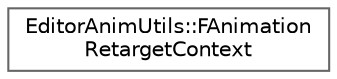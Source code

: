 digraph "Graphical Class Hierarchy"
{
 // INTERACTIVE_SVG=YES
 // LATEX_PDF_SIZE
  bgcolor="transparent";
  edge [fontname=Helvetica,fontsize=10,labelfontname=Helvetica,labelfontsize=10];
  node [fontname=Helvetica,fontsize=10,shape=box,height=0.2,width=0.4];
  rankdir="LR";
  Node0 [id="Node000000",label="EditorAnimUtils::FAnimation\lRetargetContext",height=0.2,width=0.4,color="grey40", fillcolor="white", style="filled",URL="$dd/da1/classEditorAnimUtils_1_1FAnimationRetargetContext.html",tooltip=" "];
}
